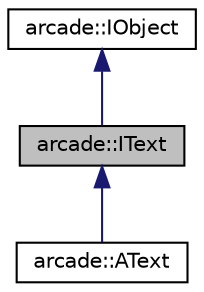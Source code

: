 digraph "arcade::IText"
{
 // LATEX_PDF_SIZE
  edge [fontname="Helvetica",fontsize="10",labelfontname="Helvetica",labelfontsize="10"];
  node [fontname="Helvetica",fontsize="10",shape=record];
  Node1 [label="arcade::IText",height=0.2,width=0.4,color="black", fillcolor="grey75", style="filled", fontcolor="black",tooltip=" "];
  Node2 -> Node1 [dir="back",color="midnightblue",fontsize="10",style="solid",fontname="Helvetica"];
  Node2 [label="arcade::IObject",height=0.2,width=0.4,color="black", fillcolor="white", style="filled",URL="$classarcade_1_1IObject.html",tooltip="virtual class for all objects in the arcade box"];
  Node1 -> Node3 [dir="back",color="midnightblue",fontsize="10",style="solid",fontname="Helvetica"];
  Node3 [label="arcade::AText",height=0.2,width=0.4,color="black", fillcolor="white", style="filled",URL="$classarcade_1_1AText.html",tooltip=" "];
}
